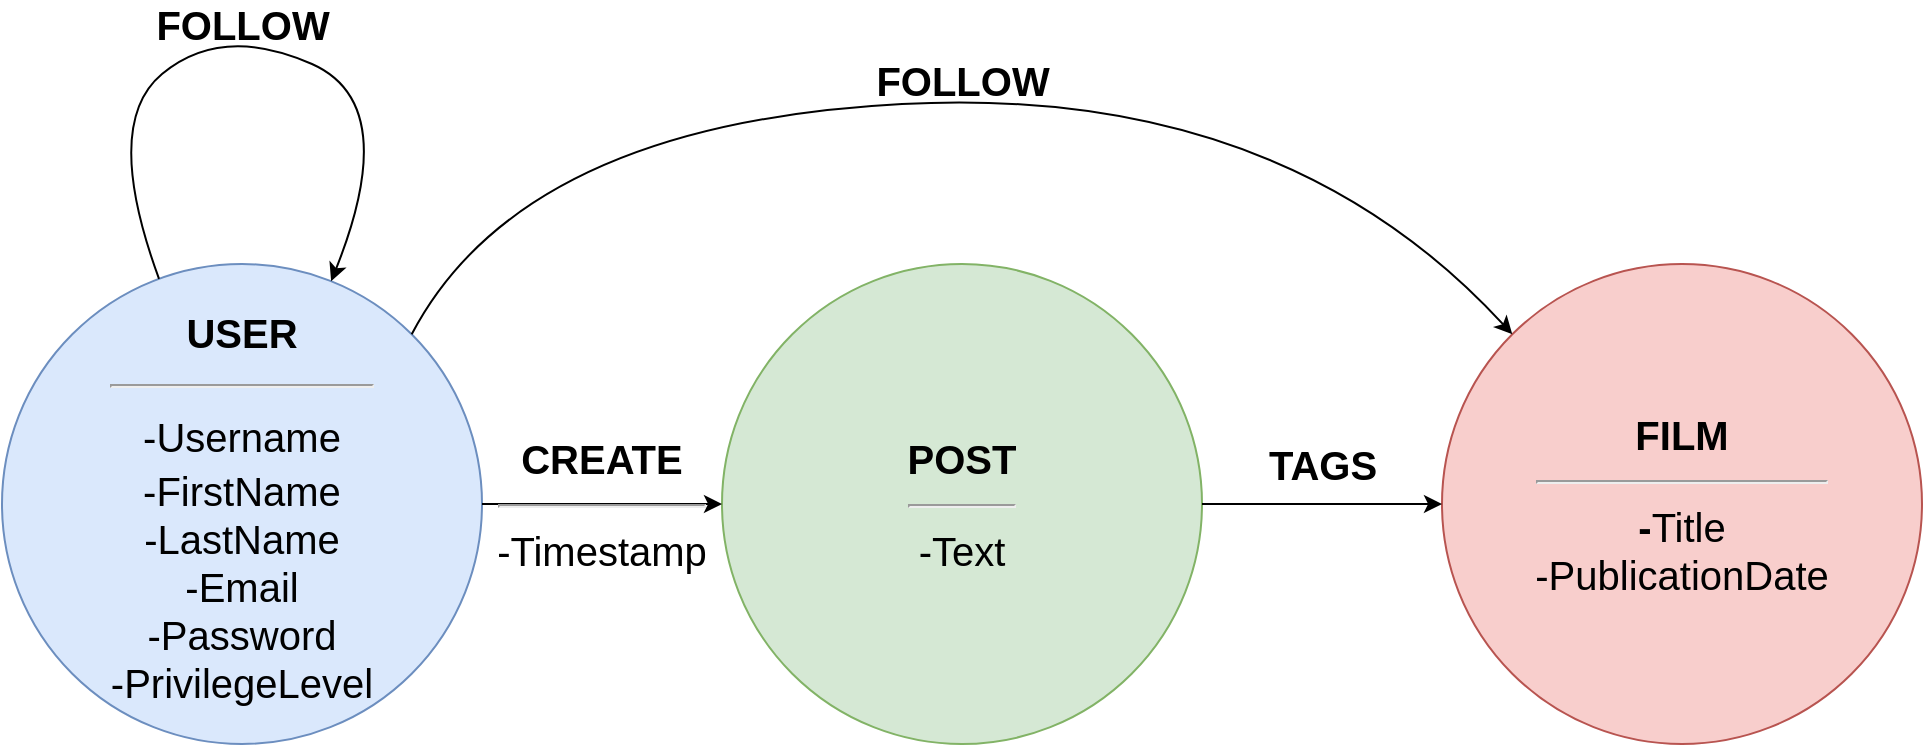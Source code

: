 <mxfile version="12.1.0" type="device" pages="1"><diagram id="vlkS_gDli-XC8Eu5wGEJ" name="Page-1"><mxGraphModel dx="843" dy="628" grid="1" gridSize="10" guides="1" tooltips="1" connect="1" arrows="1" fold="1" page="1" pageScale="1" pageWidth="1169" pageHeight="827" math="0" shadow="0"><root><mxCell id="0"/><mxCell id="1" parent="0"/><mxCell id="YqjsEwJJAmU2BPCZzux0-1" value="&lt;font style=&quot;font-size: 20px&quot;&gt;&lt;b style=&quot;line-height: 150%&quot;&gt;USER&lt;br&gt;&lt;hr&gt;&lt;/b&gt;-Username&lt;br&gt;-FirstName&lt;br&gt;-LastName&lt;br&gt;-Email&lt;br&gt;-Password&lt;br&gt;-PrivilegeLevel&lt;/font&gt;" style="ellipse;whiteSpace=wrap;html=1;aspect=fixed;fillColor=#dae8fc;strokeColor=#6c8ebf;" parent="1" vertex="1"><mxGeometry y="160" width="240" height="240" as="geometry"/></mxCell><mxCell id="YqjsEwJJAmU2BPCZzux0-3" value="&lt;font style=&quot;font-size: 20px&quot;&gt;&lt;b&gt;POST&lt;/b&gt;&lt;br&gt;&lt;/font&gt;&lt;hr style=&quot;font-size: 20px&quot;&gt;&lt;font style=&quot;font-size: 20px&quot;&gt;-Text&lt;/font&gt;" style="ellipse;whiteSpace=wrap;html=1;aspect=fixed;fillColor=#d5e8d4;strokeColor=#82b366;" parent="1" vertex="1"><mxGeometry x="360" y="160" width="240" height="240" as="geometry"/></mxCell><mxCell id="YqjsEwJJAmU2BPCZzux0-4" value="&lt;b style=&quot;font-size: 20px&quot;&gt;&lt;font style=&quot;font-size: 20px&quot;&gt;FILM&lt;br&gt;&lt;/font&gt;&lt;/b&gt;&lt;hr style=&quot;font-size: 20px&quot;&gt;&lt;font style=&quot;font-size: 20px&quot;&gt;&lt;b&gt;-&lt;/b&gt;Title&lt;br&gt;-PublicationDate&lt;/font&gt;" style="ellipse;whiteSpace=wrap;html=1;aspect=fixed;fillColor=#f8cecc;strokeColor=#b85450;" parent="1" vertex="1"><mxGeometry x="720" y="160" width="240" height="240" as="geometry"/></mxCell><mxCell id="YqjsEwJJAmU2BPCZzux0-6" value="" style="curved=1;endArrow=classic;html=1;" parent="1" source="YqjsEwJJAmU2BPCZzux0-1" target="YqjsEwJJAmU2BPCZzux0-1" edge="1"><mxGeometry width="50" height="50" relative="1" as="geometry"><mxPoint x="10" y="480" as="sourcePoint"/><mxPoint x="60" y="430" as="targetPoint"/><Array as="points"><mxPoint x="50" y="90"/><mxPoint x="110" y="40"/><mxPoint x="200" y="80"/></Array></mxGeometry></mxCell><mxCell id="YqjsEwJJAmU2BPCZzux0-7" value="" style="curved=1;endArrow=classic;html=1;exitX=1;exitY=0;exitDx=0;exitDy=0;entryX=0;entryY=0;entryDx=0;entryDy=0;" parent="1" source="YqjsEwJJAmU2BPCZzux0-1" target="YqjsEwJJAmU2BPCZzux0-4" edge="1"><mxGeometry width="50" height="50" relative="1" as="geometry"><mxPoint x="10" y="480" as="sourcePoint"/><mxPoint x="60" y="430" as="targetPoint"/><Array as="points"><mxPoint x="260" y="90"/><mxPoint x="640" y="70"/></Array></mxGeometry></mxCell><mxCell id="YqjsEwJJAmU2BPCZzux0-9" value="&lt;font style=&quot;font-size: 20px&quot;&gt;&lt;b&gt;FOLLOW&lt;/b&gt;&lt;/font&gt;" style="text;html=1;align=center;verticalAlign=middle;resizable=0;points=[];autosize=1;" parent="1" vertex="1"><mxGeometry x="430" y="58" width="100" height="20" as="geometry"/></mxCell><mxCell id="YqjsEwJJAmU2BPCZzux0-13" value="" style="endArrow=classic;html=1;exitX=1;exitY=0.5;exitDx=0;exitDy=0;" parent="1" source="YqjsEwJJAmU2BPCZzux0-1" target="YqjsEwJJAmU2BPCZzux0-3" edge="1"><mxGeometry width="50" height="50" relative="1" as="geometry"><mxPoint x="290" y="350" as="sourcePoint"/><mxPoint x="340" y="300" as="targetPoint"/></mxGeometry></mxCell><mxCell id="YqjsEwJJAmU2BPCZzux0-14" value="&lt;b style=&quot;font-size: 20px&quot;&gt;&lt;font style=&quot;font-size: 20px&quot;&gt;CREATE&lt;br&gt;&lt;/font&gt;&lt;/b&gt;&lt;hr style=&quot;font-size: 20px&quot;&gt;&lt;font style=&quot;font-size: 20px&quot;&gt;-Timestamp&lt;/font&gt;" style="text;html=1;strokeColor=none;fillColor=none;align=center;verticalAlign=middle;whiteSpace=wrap;rounded=0;" parent="1" vertex="1"><mxGeometry x="230" y="225" width="140" height="110" as="geometry"/></mxCell><mxCell id="YqjsEwJJAmU2BPCZzux0-16" value="&lt;font style=&quot;font-size: 20px&quot;&gt;&lt;b&gt;FOLLOW&lt;/b&gt;&lt;/font&gt;" style="text;html=1;align=center;verticalAlign=middle;resizable=0;points=[];autosize=1;" parent="1" vertex="1"><mxGeometry x="70" y="30" width="100" height="20" as="geometry"/></mxCell><mxCell id="YqjsEwJJAmU2BPCZzux0-17" value="" style="endArrow=classic;html=1;exitX=1;exitY=0.5;exitDx=0;exitDy=0;entryX=0;entryY=0.5;entryDx=0;entryDy=0;" parent="1" source="YqjsEwJJAmU2BPCZzux0-3" target="YqjsEwJJAmU2BPCZzux0-4" edge="1"><mxGeometry width="50" height="50" relative="1" as="geometry"><mxPoint x="240" y="520" as="sourcePoint"/><mxPoint x="290" y="470" as="targetPoint"/></mxGeometry></mxCell><mxCell id="YqjsEwJJAmU2BPCZzux0-18" value="&lt;span style=&quot;font-size: 20px&quot;&gt;&lt;b&gt;TAGS&lt;/b&gt;&lt;/span&gt;" style="text;html=1;align=center;verticalAlign=middle;resizable=0;points=[];autosize=1;" parent="1" vertex="1"><mxGeometry x="625" y="250" width="70" height="20" as="geometry"/></mxCell></root></mxGraphModel></diagram></mxfile>